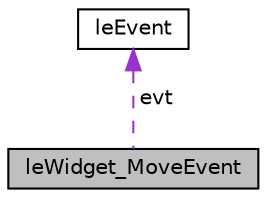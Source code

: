 digraph "leWidget_MoveEvent"
{
 // LATEX_PDF_SIZE
  edge [fontname="Helvetica",fontsize="10",labelfontname="Helvetica",labelfontsize="10"];
  node [fontname="Helvetica",fontsize="10",shape=record];
  Node1 [label="leWidget_MoveEvent",height=0.2,width=0.4,color="black", fillcolor="grey75", style="filled", fontcolor="black",tooltip=" "];
  Node2 -> Node1 [dir="back",color="darkorchid3",fontsize="10",style="dashed",label=" evt" ,fontname="Helvetica"];
  Node2 [label="leEvent",height=0.2,width=0.4,color="black", fillcolor="white", style="filled",URL="$structle_event.html",tooltip=" "];
}
